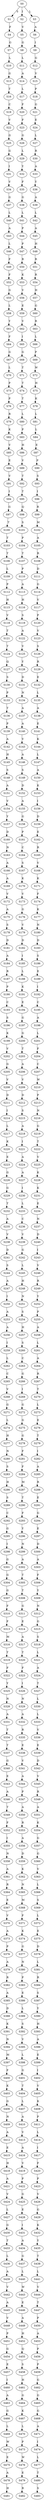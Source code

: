 strict digraph  {
	S0 -> S1 [ label = S ];
	S0 -> S2 [ label = I ];
	S0 -> S3 [ label = L ];
	S1 -> S4 [ label = F ];
	S2 -> S5 [ label = V ];
	S3 -> S6 [ label = A ];
	S4 -> S7 [ label = G ];
	S5 -> S8 [ label = G ];
	S6 -> S9 [ label = I ];
	S7 -> S10 [ label = L ];
	S8 -> S11 [ label = L ];
	S9 -> S12 [ label = G ];
	S10 -> S13 [ label = G ];
	S11 -> S14 [ label = A ];
	S12 -> S15 [ label = V ];
	S13 -> S16 [ label = T ];
	S14 -> S17 [ label = L ];
	S15 -> S18 [ label = P ];
	S16 -> S19 [ label = C ];
	S17 -> S20 [ label = F ];
	S18 -> S21 [ label = G ];
	S19 -> S22 [ label = V ];
	S20 -> S23 [ label = F ];
	S21 -> S24 [ label = E ];
	S22 -> S25 [ label = G ];
	S23 -> S26 [ label = G ];
	S24 -> S27 [ label = L ];
	S25 -> S28 [ label = G ];
	S26 -> S29 [ label = L ];
	S27 -> S30 [ label = R ];
	S28 -> S31 [ label = I ];
	S29 -> S32 [ label = Y ];
	S30 -> S33 [ label = A ];
	S31 -> S34 [ label = V ];
	S32 -> S35 [ label = F ];
	S33 -> S36 [ label = Y ];
	S34 -> S37 [ label = G ];
	S35 -> S38 [ label = G ];
	S36 -> S39 [ label = A ];
	S37 -> S40 [ label = L ];
	S38 -> S41 [ label = L ];
	S39 -> S42 [ label = L ];
	S40 -> S43 [ label = A ];
	S41 -> S44 [ label = P ];
	S42 -> S45 [ label = A ];
	S43 -> S46 [ label = L ];
	S44 -> S47 [ label = P ];
	S45 -> S48 [ label = H ];
	S46 -> S49 [ label = F ];
	S47 -> S50 [ label = R ];
	S48 -> S51 [ label = R ];
	S49 -> S52 [ label = F ];
	S50 -> S53 [ label = K ];
	S51 -> S54 [ label = R ];
	S52 -> S55 [ label = G ];
	S53 -> S56 [ label = V ];
	S54 -> S57 [ label = H ];
	S55 -> S58 [ label = L ];
	S56 -> S59 [ label = E ];
	S57 -> S60 [ label = G ];
	S58 -> S61 [ label = Y ];
	S59 -> S62 [ label = V ];
	S60 -> S63 [ label = R ];
	S61 -> S64 [ label = F ];
	S62 -> S65 [ label = I ];
	S63 -> S66 [ label = L ];
	S64 -> S67 [ label = G ];
	S65 -> S68 [ label = G ];
	S66 -> S69 [ label = P ];
	S67 -> S70 [ label = L ];
	S68 -> S71 [ label = T ];
	S69 -> S72 [ label = W ];
	S70 -> S73 [ label = P ];
	S71 -> S74 [ label = T ];
	S72 -> S75 [ label = H ];
	S73 -> S76 [ label = P ];
	S74 -> S77 [ label = T ];
	S75 -> S78 [ label = K ];
	S76 -> S79 [ label = R ];
	S77 -> S80 [ label = L ];
	S78 -> S81 [ label = L ];
	S79 -> S82 [ label = K ];
	S80 -> S83 [ label = P ];
	S81 -> S84 [ label = L ];
	S82 -> S85 [ label = V ];
	S83 -> S86 [ label = H ];
	S84 -> S87 [ label = E ];
	S85 -> S88 [ label = E ];
	S86 -> S89 [ label = V ];
	S87 -> S90 [ label = P ];
	S88 -> S91 [ label = V ];
	S89 -> S92 [ label = T ];
	S90 -> S93 [ label = S ];
	S91 -> S94 [ label = I ];
	S92 -> S95 [ label = T ];
	S93 -> S96 [ label = I ];
	S94 -> S97 [ label = G ];
	S95 -> S98 [ label = Q ];
	S96 -> S99 [ label = R ];
	S97 -> S100 [ label = T ];
	S98 -> S101 [ label = S ];
	S99 -> S102 [ label = M ];
	S100 -> S103 [ label = T ];
	S101 -> S104 [ label = P ];
	S102 -> S105 [ label = A ];
	S103 -> S106 [ label = T ];
	S104 -> S107 [ label = T ];
	S105 -> S108 [ label = R ];
	S106 -> S109 [ label = L ];
	S107 -> S110 [ label = P ];
	S108 -> S111 [ label = D ];
	S109 -> S112 [ label = P ];
	S110 -> S113 [ label = A ];
	S111 -> S114 [ label = G ];
	S112 -> S115 [ label = H ];
	S113 -> S116 [ label = H ];
	S114 -> S117 [ label = V ];
	S115 -> S118 [ label = V ];
	S116 -> S119 [ label = S ];
	S117 -> S120 [ label = P ];
	S118 -> S121 [ label = T ];
	S119 -> S122 [ label = A ];
	S120 -> S123 [ label = V ];
	S121 -> S124 [ label = T ];
	S122 -> S125 [ label = V ];
	S123 -> S126 [ label = S ];
	S124 -> S127 [ label = Q ];
	S125 -> S128 [ label = Y ];
	S126 -> S129 [ label = R ];
	S127 -> S130 [ label = S ];
	S128 -> S131 [ label = D ];
	S129 -> S132 [ label = E ];
	S130 -> S133 [ label = P ];
	S131 -> S134 [ label = N ];
	S132 -> S135 [ label = L ];
	S133 -> S136 [ label = T ];
	S134 -> S137 [ label = A ];
	S135 -> S138 [ label = A ];
	S136 -> S139 [ label = P ];
	S137 -> S140 [ label = A ];
	S138 -> S141 [ label = E ];
	S139 -> S142 [ label = A ];
	S140 -> S143 [ label = V ];
	S141 -> S144 [ label = K ];
	S142 -> S145 [ label = H ];
	S143 -> S146 [ label = A ];
	S144 -> S147 [ label = L ];
	S145 -> S148 [ label = S ];
	S146 -> S149 [ label = S ];
	S147 -> S150 [ label = A ];
	S148 -> S151 [ label = A ];
	S149 -> S152 [ label = D ];
	S150 -> S153 [ label = K ];
	S151 -> S154 [ label = V ];
	S152 -> S155 [ label = A ];
	S153 -> S156 [ label = I ];
	S154 -> S157 [ label = Y ];
	S155 -> S158 [ label = G ];
	S156 -> S159 [ label = D ];
	S157 -> S160 [ label = D ];
	S158 -> S161 [ label = P ];
	S159 -> S162 [ label = E ];
	S160 -> S163 [ label = N ];
	S161 -> S164 [ label = C ];
	S162 -> S165 [ label = R ];
	S163 -> S166 [ label = A ];
	S164 -> S167 [ label = S ];
	S165 -> S168 [ label = V ];
	S166 -> S169 [ label = A ];
	S167 -> S170 [ label = K ];
	S168 -> S171 [ label = K ];
	S169 -> S172 [ label = V ];
	S170 -> S173 [ label = V ];
	S171 -> S174 [ label = F ];
	S172 -> S175 [ label = A ];
	S173 -> S176 [ label = G ];
	S174 -> S177 [ label = K ];
	S175 -> S178 [ label = S ];
	S176 -> S179 [ label = V ];
	S177 -> S180 [ label = N ];
	S178 -> S181 [ label = D ];
	S179 -> S182 [ label = D ];
	S180 -> S183 [ label = D ];
	S181 -> S184 [ label = A ];
	S182 -> S185 [ label = I ];
	S183 -> S186 [ label = S ];
	S184 -> S187 [ label = R ];
	S185 -> S188 [ label = L ];
	S186 -> S189 [ label = E ];
	S187 -> S190 [ label = P ];
	S188 -> S191 [ label = K ];
	S189 -> S192 [ label = I ];
	S190 -> S193 [ label = C ];
	S191 -> S194 [ label = E ];
	S192 -> S195 [ label = C ];
	S193 -> S196 [ label = S ];
	S194 -> S197 [ label = G ];
	S195 -> S198 [ label = A ];
	S196 -> S199 [ label = K ];
	S197 -> S200 [ label = G ];
	S198 -> S201 [ label = L ];
	S199 -> S202 [ label = V ];
	S200 -> S203 [ label = T ];
	S201 -> S204 [ label = F ];
	S202 -> S205 [ label = G ];
	S203 -> S206 [ label = A ];
	S204 -> S207 [ label = C ];
	S205 -> S208 [ label = V ];
	S206 -> S209 [ label = V ];
	S207 -> S210 [ label = W ];
	S208 -> S211 [ label = D ];
	S209 -> S212 [ label = D ];
	S210 -> S213 [ label = P ];
	S211 -> S214 [ label = I ];
	S212 -> S215 [ label = S ];
	S213 -> S216 [ label = N ];
	S214 -> S217 [ label = L ];
	S215 -> S218 [ label = A ];
	S216 -> S219 [ label = G ];
	S217 -> S220 [ label = K ];
	S218 -> S221 [ label = I ];
	S219 -> S222 [ label = T ];
	S220 -> S223 [ label = E ];
	S221 -> S224 [ label = A ];
	S222 -> S225 [ label = V ];
	S223 -> S226 [ label = G ];
	S224 -> S227 [ label = A ];
	S225 -> S228 [ label = K ];
	S226 -> S229 [ label = G ];
	S227 -> S230 [ label = I ];
	S228 -> S231 [ label = K ];
	S229 -> S232 [ label = T ];
	S230 -> S233 [ label = L ];
	S231 -> S234 [ label = E ];
	S232 -> S235 [ label = A ];
	S233 -> S236 [ label = C ];
	S234 -> S237 [ label = N ];
	S235 -> S238 [ label = V ];
	S236 -> S239 [ label = V ];
	S237 -> S240 [ label = D ];
	S238 -> S241 [ label = D ];
	S239 -> S242 [ label = G ];
	S240 -> S243 [ label = I ];
	S241 -> S244 [ label = S ];
	S242 -> S245 [ label = L ];
	S243 -> S246 [ label = V ];
	S244 -> S247 [ label = A ];
	S245 -> S248 [ label = H ];
	S246 -> S249 [ label = R ];
	S247 -> S250 [ label = I ];
	S248 -> S251 [ label = N ];
	S249 -> S252 [ label = Y ];
	S250 -> S253 [ label = A ];
	S251 -> S254 [ label = S ];
	S252 -> S255 [ label = P ];
	S253 -> S256 [ label = A ];
	S254 -> S257 [ label = H ];
	S255 -> S258 [ label = A ];
	S256 -> S259 [ label = I ];
	S257 -> S260 [ label = S ];
	S258 -> S261 [ label = L ];
	S259 -> S262 [ label = L ];
	S260 -> S263 [ label = C ];
	S261 -> S264 [ label = A ];
	S262 -> S265 [ label = C ];
	S263 -> S266 [ label = G ];
	S264 -> S267 [ label = R ];
	S265 -> S268 [ label = V ];
	S266 -> S269 [ label = I ];
	S267 -> S270 [ label = T ];
	S268 -> S271 [ label = G ];
	S269 -> S272 [ label = G ];
	S270 -> S273 [ label = L ];
	S271 -> S274 [ label = L ];
	S272 -> S275 [ label = G ];
	S273 -> S276 [ label = E ];
	S274 -> S277 [ label = H ];
	S275 -> S278 [ label = G ];
	S276 -> S279 [ label = T ];
	S277 -> S280 [ label = N ];
	S278 -> S281 [ label = F ];
	S279 -> S282 [ label = I ];
	S280 -> S283 [ label = S ];
	S281 -> S284 [ label = F ];
	S282 -> S285 [ label = A ];
	S283 -> S286 [ label = H ];
	S284 -> S287 [ label = M ];
	S285 -> S288 [ label = R ];
	S286 -> S289 [ label = S ];
	S287 -> S290 [ label = T ];
	S288 -> S291 [ label = E ];
	S289 -> S292 [ label = C ];
	S290 -> S293 [ label = F ];
	S291 -> S294 [ label = G ];
	S292 -> S295 [ label = G ];
	S293 -> S296 [ label = Y ];
	S294 -> S297 [ label = E ];
	S295 -> S298 [ label = I ];
	S296 -> S299 [ label = N ];
	S297 -> S300 [ label = D ];
	S298 -> S301 [ label = G ];
	S299 -> S302 [ label = A ];
	S300 -> S303 [ label = A ];
	S301 -> S304 [ label = G ];
	S302 -> S305 [ label = T ];
	S303 -> S306 [ label = F ];
	S304 -> S307 [ label = G ];
	S305 -> S308 [ label = T ];
	S306 -> S309 [ label = Y ];
	S307 -> S310 [ label = F ];
	S308 -> S311 [ label = G ];
	S309 -> S312 [ label = N ];
	S310 -> S313 [ label = F ];
	S311 -> S314 [ label = E ];
	S312 -> S315 [ label = G ];
	S313 -> S316 [ label = M ];
	S314 -> S317 [ label = A ];
	S315 -> S318 [ label = S ];
	S316 -> S319 [ label = T ];
	S317 -> S320 [ label = T ];
	S318 -> S321 [ label = L ];
	S319 -> S322 [ label = F ];
	S320 -> S323 [ label = F ];
	S321 -> S324 [ label = A ];
	S322 -> S325 [ label = Y ];
	S323 -> S326 [ label = I ];
	S324 -> S327 [ label = T ];
	S325 -> S328 [ label = N ];
	S326 -> S329 [ label = N ];
	S327 -> S330 [ label = L ];
	S328 -> S331 [ label = A ];
	S329 -> S332 [ label = A ];
	S330 -> S333 [ label = L ];
	S331 -> S334 [ label = T ];
	S332 -> S335 [ label = R ];
	S333 -> S336 [ label = V ];
	S334 -> S337 [ label = T ];
	S335 -> S338 [ label = E ];
	S336 -> S339 [ label = E ];
	S337 -> S340 [ label = G ];
	S338 -> S341 [ label = V ];
	S339 -> S342 [ label = D ];
	S340 -> S343 [ label = E ];
	S341 -> S344 [ label = A ];
	S342 -> S345 [ label = V ];
	S343 -> S346 [ label = A ];
	S344 -> S347 [ label = P ];
	S345 -> S348 [ label = R ];
	S346 -> S349 [ label = T ];
	S347 -> S350 [ label = A ];
	S348 -> S351 [ label = A ];
	S349 -> S352 [ label = F ];
	S350 -> S353 [ label = R ];
	S351 -> S354 [ label = K ];
	S352 -> S355 [ label = I ];
	S353 -> S356 [ label = A ];
	S354 -> S357 [ label = G ];
	S355 -> S358 [ label = N ];
	S356 -> S359 [ label = D ];
	S357 -> S360 [ label = G ];
	S358 -> S361 [ label = A ];
	S359 -> S362 [ label = K ];
	S360 -> S363 [ label = V ];
	S361 -> S364 [ label = R ];
	S362 -> S365 [ label = N ];
	S363 -> S366 [ label = L ];
	S364 -> S367 [ label = E ];
	S365 -> S368 [ label = M ];
	S366 -> S369 [ label = S ];
	S367 -> S370 [ label = V ];
	S368 -> S371 [ label = F ];
	S369 -> S372 [ label = L ];
	S370 -> S373 [ label = A ];
	S371 -> S374 [ label = K ];
	S372 -> S375 [ label = E ];
	S373 -> S376 [ label = P ];
	S374 -> S377 [ label = G ];
	S375 -> S378 [ label = D ];
	S376 -> S379 [ label = A ];
	S377 -> S380 [ label = N ];
	S378 -> S381 [ label = L ];
	S379 -> S382 [ label = R ];
	S380 -> S383 [ label = P ];
	S381 -> S384 [ label = R ];
	S382 -> S385 [ label = A ];
	S383 -> S386 [ label = E ];
	S384 -> S387 [ label = S ];
	S385 -> S388 [ label = D ];
	S386 -> S389 [ label = L ];
	S387 -> S390 [ label = Y ];
	S388 -> S391 [ label = K ];
	S389 -> S392 [ label = S ];
	S390 -> S393 [ label = H ];
	S391 -> S394 [ label = N ];
	S392 -> S395 [ label = V ];
	S393 -> S396 [ label = A ];
	S394 -> S397 [ label = M ];
	S395 -> S398 [ label = L ];
	S396 -> S399 [ label = E ];
	S397 -> S400 [ label = F ];
	S398 -> S401 [ label = G ];
	S399 -> S402 [ label = I ];
	S400 -> S403 [ label = K ];
	S401 -> S404 [ label = T ];
	S402 -> S405 [ label = V ];
	S403 -> S406 [ label = G ];
	S404 -> S407 [ label = L ];
	S405 -> S408 [ label = K ];
	S406 -> S409 [ label = N ];
	S407 -> S410 [ label = A ];
	S408 -> S411 [ label = P ];
	S409 -> S412 [ label = A ];
	S410 -> S413 [ label = V ];
	S411 -> S414 [ label = L ];
	S412 -> S415 [ label = E ];
	S413 -> S416 [ label = A ];
	S414 -> S417 [ label = I ];
	S415 -> S418 [ label = H ];
	S416 -> S419 [ label = V ];
	S417 -> S420 [ label = F ];
	S418 -> S421 [ label = A ];
	S419 -> S422 [ label = P ];
	S420 -> S423 [ label = P ];
	S421 -> S424 [ label = V ];
	S422 -> S425 [ label = G ];
	S423 -> S426 [ label = V ];
	S424 -> S427 [ label = L ];
	S425 -> S428 [ label = E ];
	S426 -> S429 [ label = G ];
	S427 -> S430 [ label = G ];
	S428 -> S431 [ label = I ];
	S429 -> S432 [ label = K ];
	S430 -> S433 [ label = T ];
	S431 -> S434 [ label = A ];
	S432 -> S435 [ label = Y ];
	S433 -> S436 [ label = L ];
	S434 -> S437 [ label = G ];
	S435 -> S438 [ label = T ];
	S436 -> S439 [ label = A ];
	S437 -> S440 [ label = L ];
	S438 -> S441 [ label = L ];
	S439 -> S442 [ label = V ];
	S440 -> S443 [ label = W ];
	S441 -> S444 [ label = V ];
	S442 -> S445 [ label = A ];
	S443 -> S446 [ label = E ];
	S444 -> S447 [ label = T ];
	S445 -> S448 [ label = V ];
	S446 -> S449 [ label = A ];
	S447 -> S450 [ label = P ];
	S448 -> S451 [ label = P ];
	S449 -> S452 [ label = H ];
	S450 -> S453 [ label = A ];
	S451 -> S454 [ label = G ];
	S452 -> S455 [ label = Q ];
	S453 -> S456 [ label = P ];
	S454 -> S457 [ label = E ];
	S455 -> S458 [ label = S ];
	S456 -> S459 [ label = P ];
	S457 -> S460 [ label = I ];
	S458 -> S461 [ label = H ];
	S459 -> S462 [ label = G ];
	S460 -> S463 [ label = A ];
	S461 -> S464 [ label = G ];
	S462 -> S465 [ label = G ];
	S463 -> S466 [ label = G ];
	S464 -> S467 [ label = K ];
	S465 -> S468 [ label = G ];
	S466 -> S469 [ label = L ];
	S467 -> S470 [ label = L ];
	S468 -> S471 [ label = A ];
	S469 -> S472 [ label = W ];
	S470 -> S473 [ label = P ];
	S471 -> S474 [ label = I ];
	S472 -> S475 [ label = E ];
	S473 -> S476 [ label = W ];
	S474 -> S477 [ label = L ];
	S475 -> S478 [ label = A ];
	S476 -> S479 [ label = E ];
	S477 -> S480 [ label = T ];
	S478 -> S481 [ label = H ];
	S479 -> S482 [ label = R ];
	S480 -> S483 [ label = S ];
}
